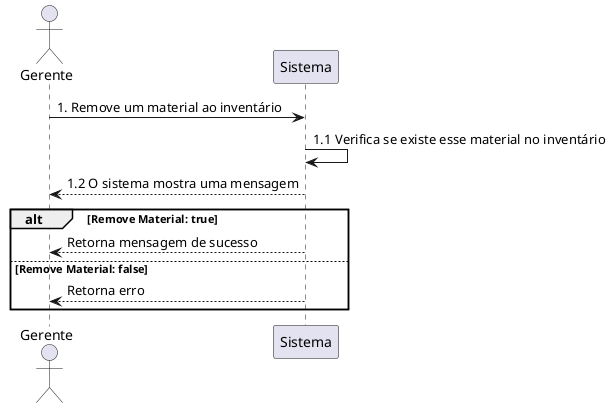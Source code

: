@startuml
actor Gerente
participant Sistema


Gerente -> Sistema: 1. Remove um material ao inventário
Sistema -> Sistema: 1.1 Verifica se existe esse material no inventário
Sistema --> Gerente: 1.2 O sistema mostra uma mensagem

alt Remove Material: true
     Sistema --> Gerente: Retorna mensagem de sucesso

else Remove Material: false
     Sistema --> Gerente: Retorna erro

end
@enduml